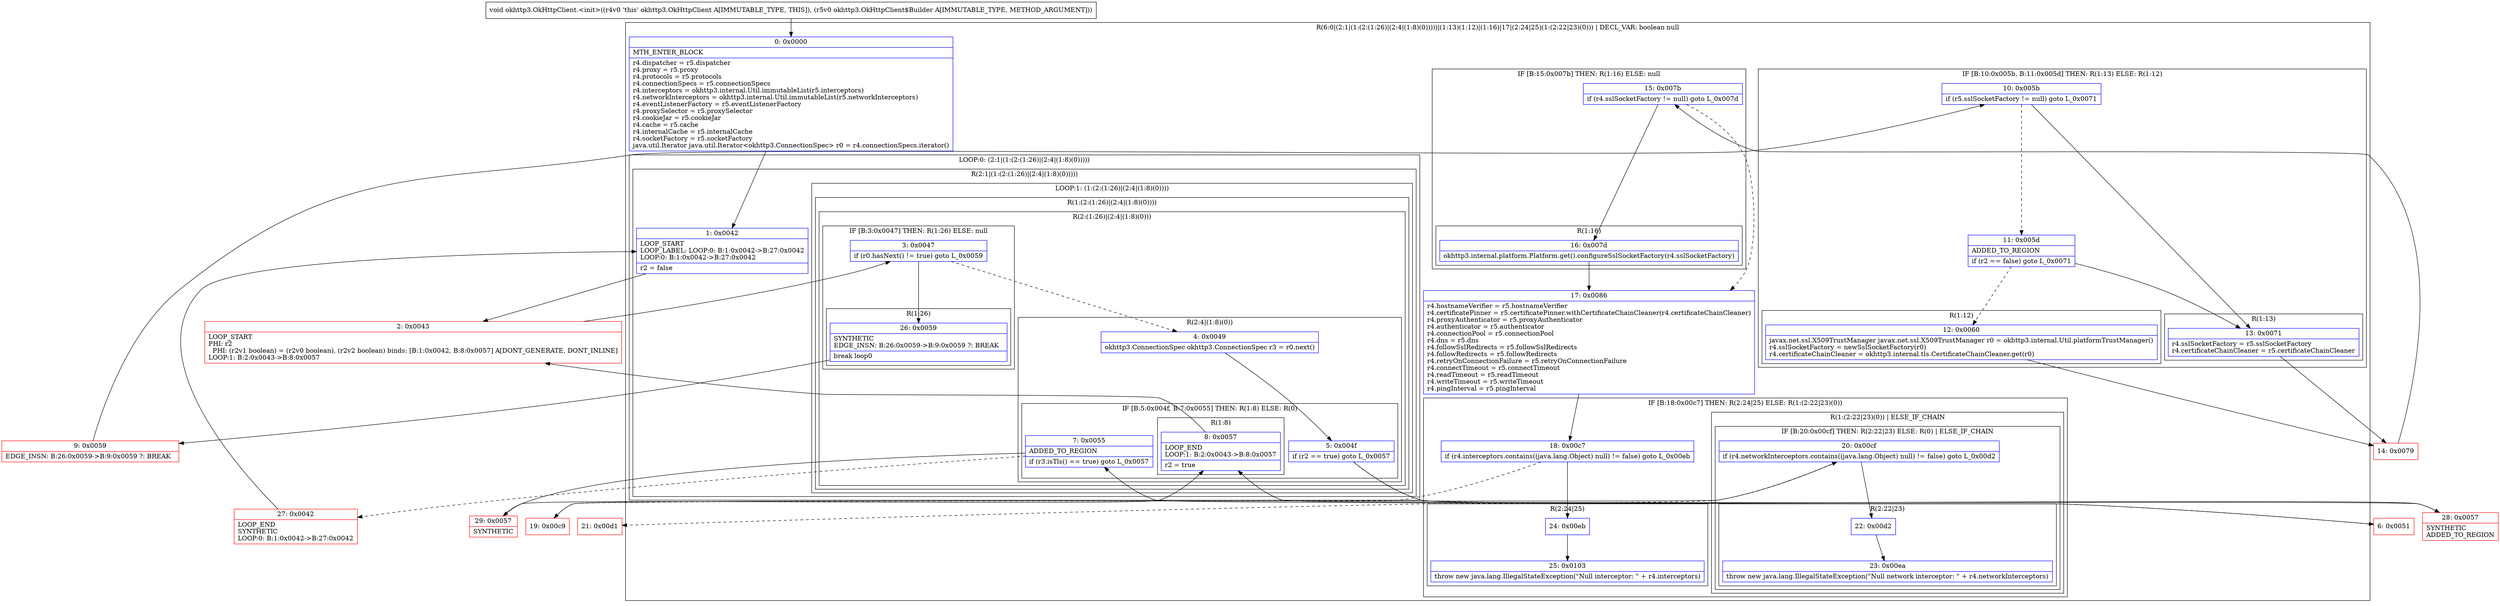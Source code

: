 digraph "CFG forokhttp3.OkHttpClient.\<init\>(Lokhttp3\/OkHttpClient$Builder;)V" {
subgraph cluster_Region_656857536 {
label = "R(6:0|(2:1|(1:(2:(1:26)|(2:4|(1:8)(0)))))|(1:13)(1:12)|(1:16)|17|(2:24|25)(1:(2:22|23)(0))) | DECL_VAR: boolean null\l";
node [shape=record,color=blue];
Node_0 [shape=record,label="{0\:\ 0x0000|MTH_ENTER_BLOCK\l|r4.dispatcher = r5.dispatcher\lr4.proxy = r5.proxy\lr4.protocols = r5.protocols\lr4.connectionSpecs = r5.connectionSpecs\lr4.interceptors = okhttp3.internal.Util.immutableList(r5.interceptors)\lr4.networkInterceptors = okhttp3.internal.Util.immutableList(r5.networkInterceptors)\lr4.eventListenerFactory = r5.eventListenerFactory\lr4.proxySelector = r5.proxySelector\lr4.cookieJar = r5.cookieJar\lr4.cache = r5.cache\lr4.internalCache = r5.internalCache\lr4.socketFactory = r5.socketFactory\ljava.util.Iterator java.util.Iterator\<okhttp3.ConnectionSpec\> r0 = r4.connectionSpecs.iterator()\l}"];
subgraph cluster_LoopRegion_1277555287 {
label = "LOOP:0: (2:1|(1:(2:(1:26)|(2:4|(1:8)(0)))))";
node [shape=record,color=blue];
subgraph cluster_Region_1358690041 {
label = "R(2:1|(1:(2:(1:26)|(2:4|(1:8)(0)))))";
node [shape=record,color=blue];
Node_1 [shape=record,label="{1\:\ 0x0042|LOOP_START\lLOOP_LABEL: LOOP:0: B:1:0x0042\-\>B:27:0x0042\lLOOP:0: B:1:0x0042\-\>B:27:0x0042\l|r2 = false\l}"];
subgraph cluster_LoopRegion_1059359694 {
label = "LOOP:1: (1:(2:(1:26)|(2:4|(1:8)(0))))";
node [shape=record,color=blue];
subgraph cluster_Region_312163875 {
label = "R(1:(2:(1:26)|(2:4|(1:8)(0))))";
node [shape=record,color=blue];
subgraph cluster_Region_1698548157 {
label = "R(2:(1:26)|(2:4|(1:8)(0)))";
node [shape=record,color=blue];
subgraph cluster_IfRegion_2000545010 {
label = "IF [B:3:0x0047] THEN: R(1:26) ELSE: null";
node [shape=record,color=blue];
Node_3 [shape=record,label="{3\:\ 0x0047|if (r0.hasNext() != true) goto L_0x0059\l}"];
subgraph cluster_Region_115947527 {
label = "R(1:26)";
node [shape=record,color=blue];
Node_26 [shape=record,label="{26\:\ 0x0059|SYNTHETIC\lEDGE_INSN: B:26:0x0059\-\>B:9:0x0059 ?: BREAK  \l|break loop0\l}"];
}
}
subgraph cluster_Region_584831515 {
label = "R(2:4|(1:8)(0))";
node [shape=record,color=blue];
Node_4 [shape=record,label="{4\:\ 0x0049|okhttp3.ConnectionSpec okhttp3.ConnectionSpec r3 = r0.next()\l}"];
subgraph cluster_IfRegion_1493220169 {
label = "IF [B:5:0x004f, B:7:0x0055] THEN: R(1:8) ELSE: R(0)";
node [shape=record,color=blue];
Node_5 [shape=record,label="{5\:\ 0x004f|if (r2 == true) goto L_0x0057\l}"];
Node_7 [shape=record,label="{7\:\ 0x0055|ADDED_TO_REGION\l|if (r3.isTls() == true) goto L_0x0057\l}"];
subgraph cluster_Region_1099095551 {
label = "R(1:8)";
node [shape=record,color=blue];
Node_8 [shape=record,label="{8\:\ 0x0057|LOOP_END\lLOOP:1: B:2:0x0043\-\>B:8:0x0057\l|r2 = true\l}"];
}
subgraph cluster_Region_487111151 {
label = "R(0)";
node [shape=record,color=blue];
}
}
}
}
}
}
}
}
subgraph cluster_IfRegion_624419192 {
label = "IF [B:10:0x005b, B:11:0x005d] THEN: R(1:13) ELSE: R(1:12)";
node [shape=record,color=blue];
Node_10 [shape=record,label="{10\:\ 0x005b|if (r5.sslSocketFactory != null) goto L_0x0071\l}"];
Node_11 [shape=record,label="{11\:\ 0x005d|ADDED_TO_REGION\l|if (r2 == false) goto L_0x0071\l}"];
subgraph cluster_Region_1445586507 {
label = "R(1:13)";
node [shape=record,color=blue];
Node_13 [shape=record,label="{13\:\ 0x0071|r4.sslSocketFactory = r5.sslSocketFactory\lr4.certificateChainCleaner = r5.certificateChainCleaner\l}"];
}
subgraph cluster_Region_712279833 {
label = "R(1:12)";
node [shape=record,color=blue];
Node_12 [shape=record,label="{12\:\ 0x0060|javax.net.ssl.X509TrustManager javax.net.ssl.X509TrustManager r0 = okhttp3.internal.Util.platformTrustManager()\lr4.sslSocketFactory = newSslSocketFactory(r0)\lr4.certificateChainCleaner = okhttp3.internal.tls.CertificateChainCleaner.get(r0)\l}"];
}
}
subgraph cluster_IfRegion_1574087954 {
label = "IF [B:15:0x007b] THEN: R(1:16) ELSE: null";
node [shape=record,color=blue];
Node_15 [shape=record,label="{15\:\ 0x007b|if (r4.sslSocketFactory != null) goto L_0x007d\l}"];
subgraph cluster_Region_313823151 {
label = "R(1:16)";
node [shape=record,color=blue];
Node_16 [shape=record,label="{16\:\ 0x007d|okhttp3.internal.platform.Platform.get().configureSslSocketFactory(r4.sslSocketFactory)\l}"];
}
}
Node_17 [shape=record,label="{17\:\ 0x0086|r4.hostnameVerifier = r5.hostnameVerifier\lr4.certificatePinner = r5.certificatePinner.withCertificateChainCleaner(r4.certificateChainCleaner)\lr4.proxyAuthenticator = r5.proxyAuthenticator\lr4.authenticator = r5.authenticator\lr4.connectionPool = r5.connectionPool\lr4.dns = r5.dns\lr4.followSslRedirects = r5.followSslRedirects\lr4.followRedirects = r5.followRedirects\lr4.retryOnConnectionFailure = r5.retryOnConnectionFailure\lr4.connectTimeout = r5.connectTimeout\lr4.readTimeout = r5.readTimeout\lr4.writeTimeout = r5.writeTimeout\lr4.pingInterval = r5.pingInterval\l}"];
subgraph cluster_IfRegion_1252756439 {
label = "IF [B:18:0x00c7] THEN: R(2:24|25) ELSE: R(1:(2:22|23)(0))";
node [shape=record,color=blue];
Node_18 [shape=record,label="{18\:\ 0x00c7|if (r4.interceptors.contains((java.lang.Object) null) != false) goto L_0x00eb\l}"];
subgraph cluster_Region_1395210103 {
label = "R(2:24|25)";
node [shape=record,color=blue];
Node_24 [shape=record,label="{24\:\ 0x00eb}"];
Node_25 [shape=record,label="{25\:\ 0x0103|throw new java.lang.IllegalStateException(\"Null interceptor: \" + r4.interceptors)\l}"];
}
subgraph cluster_Region_458996285 {
label = "R(1:(2:22|23)(0)) | ELSE_IF_CHAIN\l";
node [shape=record,color=blue];
subgraph cluster_IfRegion_757372686 {
label = "IF [B:20:0x00cf] THEN: R(2:22|23) ELSE: R(0) | ELSE_IF_CHAIN\l";
node [shape=record,color=blue];
Node_20 [shape=record,label="{20\:\ 0x00cf|if (r4.networkInterceptors.contains((java.lang.Object) null) != false) goto L_0x00d2\l}"];
subgraph cluster_Region_994530382 {
label = "R(2:22|23)";
node [shape=record,color=blue];
Node_22 [shape=record,label="{22\:\ 0x00d2}"];
Node_23 [shape=record,label="{23\:\ 0x00ea|throw new java.lang.IllegalStateException(\"Null network interceptor: \" + r4.networkInterceptors)\l}"];
}
subgraph cluster_Region_567238366 {
label = "R(0)";
node [shape=record,color=blue];
}
}
}
}
}
Node_2 [shape=record,color=red,label="{2\:\ 0x0043|LOOP_START\lPHI: r2 \l  PHI: (r2v1 boolean) = (r2v0 boolean), (r2v2 boolean) binds: [B:1:0x0042, B:8:0x0057] A[DONT_GENERATE, DONT_INLINE]\lLOOP:1: B:2:0x0043\-\>B:8:0x0057\l}"];
Node_6 [shape=record,color=red,label="{6\:\ 0x0051}"];
Node_9 [shape=record,color=red,label="{9\:\ 0x0059|EDGE_INSN: B:26:0x0059\-\>B:9:0x0059 ?: BREAK  \l}"];
Node_14 [shape=record,color=red,label="{14\:\ 0x0079}"];
Node_19 [shape=record,color=red,label="{19\:\ 0x00c9}"];
Node_21 [shape=record,color=red,label="{21\:\ 0x00d1}"];
Node_27 [shape=record,color=red,label="{27\:\ 0x0042|LOOP_END\lSYNTHETIC\lLOOP:0: B:1:0x0042\-\>B:27:0x0042\l}"];
Node_28 [shape=record,color=red,label="{28\:\ 0x0057|SYNTHETIC\lADDED_TO_REGION\l}"];
Node_29 [shape=record,color=red,label="{29\:\ 0x0057|SYNTHETIC\l}"];
MethodNode[shape=record,label="{void okhttp3.OkHttpClient.\<init\>((r4v0 'this' okhttp3.OkHttpClient A[IMMUTABLE_TYPE, THIS]), (r5v0 okhttp3.OkHttpClient$Builder A[IMMUTABLE_TYPE, METHOD_ARGUMENT])) }"];
MethodNode -> Node_0;
Node_0 -> Node_1;
Node_1 -> Node_2;
Node_3 -> Node_4[style=dashed];
Node_3 -> Node_26;
Node_26 -> Node_9;
Node_4 -> Node_5;
Node_5 -> Node_6[style=dashed];
Node_5 -> Node_28;
Node_7 -> Node_27[style=dashed];
Node_7 -> Node_29;
Node_8 -> Node_2;
Node_10 -> Node_11[style=dashed];
Node_10 -> Node_13;
Node_11 -> Node_12[style=dashed];
Node_11 -> Node_13;
Node_13 -> Node_14;
Node_12 -> Node_14;
Node_15 -> Node_16;
Node_15 -> Node_17[style=dashed];
Node_16 -> Node_17;
Node_17 -> Node_18;
Node_18 -> Node_19[style=dashed];
Node_18 -> Node_24;
Node_24 -> Node_25;
Node_20 -> Node_21[style=dashed];
Node_20 -> Node_22;
Node_22 -> Node_23;
Node_2 -> Node_3;
Node_6 -> Node_7;
Node_9 -> Node_10;
Node_14 -> Node_15;
Node_19 -> Node_20;
Node_27 -> Node_1;
Node_28 -> Node_8;
Node_29 -> Node_8;
}

